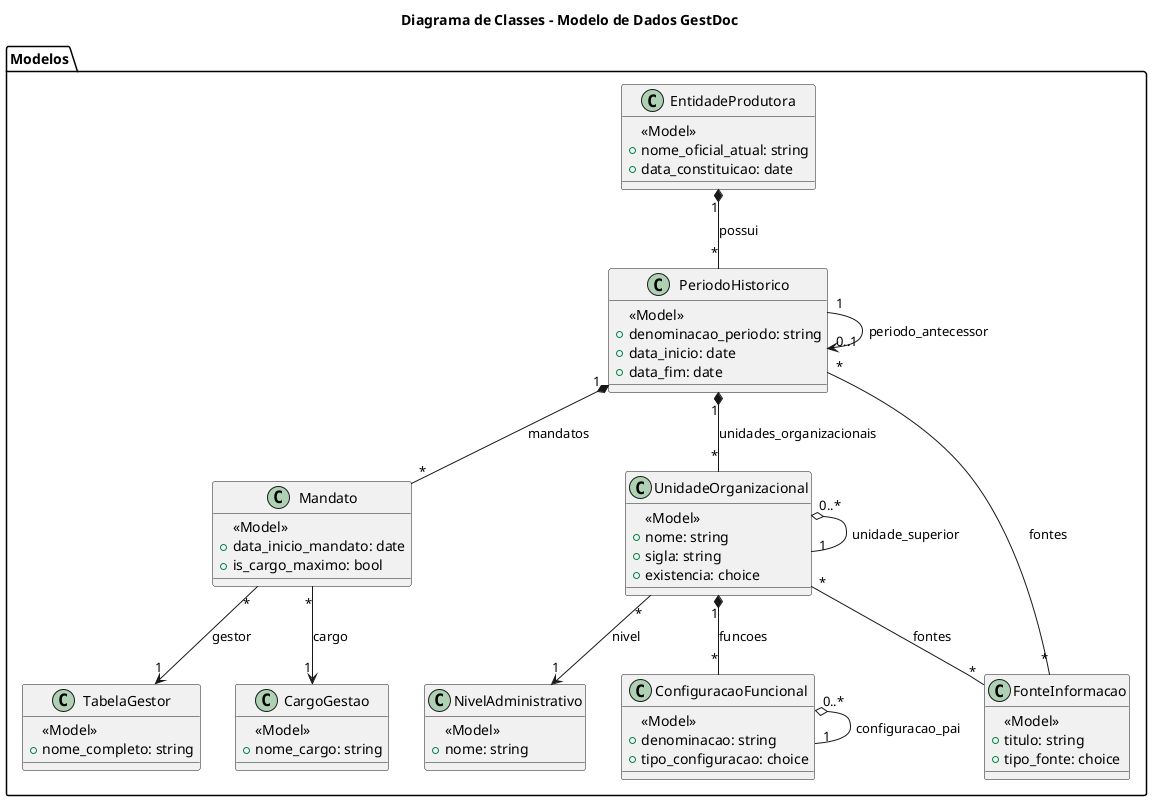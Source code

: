 @startuml Visão Geral
title Diagrama de Classes - Modelo de Dados GestDoc
top to bottom direction

' --- Definição das Classes ---

package "Modelos" {
    class EntidadeProdutora {
        <<Model>>
        +nome_oficial_atual: string
        +data_constituicao: date
    }

    class PeriodoHistorico {
        <<Model>>
        +denominacao_periodo: string
        +data_inicio: date
        +data_fim: date
    }

    class Mandato {
        <<Model>>
        +data_inicio_mandato: date
        +is_cargo_maximo: bool
    }

    class TabelaGestor {
        <<Model>>
        +nome_completo: string
    }

    class CargoGestao {
        <<Model>>
        +nome_cargo: string
    }

    class UnidadeOrganizacional {
        <<Model>>
        +nome: string
        +sigla: string
        +existencia: choice
    }

    class NivelAdministrativo {
        <<Model>>
        +nome: string
    }

    class ConfiguracaoFuncional {
        <<Model>>
        +denominacao: string
        +tipo_configuracao: choice
    }

    class FonteInformacao {
        <<Model>>
        +titulo: string
        +tipo_fonte: choice
    }
}

' --- Relacionamentos ---

' Relação de Composição: Onde o filho não pode existir sem o pai (on_delete=CASCADE)
EntidadeProdutora "1" *-- "*" PeriodoHistorico : possui
PeriodoHistorico "1" *-- "*" Mandato : mandatos
PeriodoHistorico "1" *-- "*" UnidadeOrganizacional : unidades_organizacionais
UnidadeOrganizacional "1" *-- "*" ConfiguracaoFuncional : funcoes

' Relações de Hierarquia (auto-referência)
PeriodoHistorico "1" --> "0..1" PeriodoHistorico : periodo_antecessor
UnidadeOrganizacional "0..*" o-- "1" UnidadeOrganizacional : unidade_superior
ConfiguracaoFuncional "0..*" o-- "1" ConfiguracaoFuncional : configuracao_pai

' Associações Padrão (ForeignKey com PROTECT, etc.)
Mandato "*" --> "1" TabelaGestor : gestor
Mandato "*" --> "1" CargoGestao : cargo
UnidadeOrganizacional "*" --> "1" NivelAdministrativo : nivel

' Relações Muitos-para-Muitos (ManyToManyField)
PeriodoHistorico "*" -- "*" FonteInformacao : fontes
UnidadeOrganizacional "*" -- "*" FonteInformacao : fontes

@enduml

